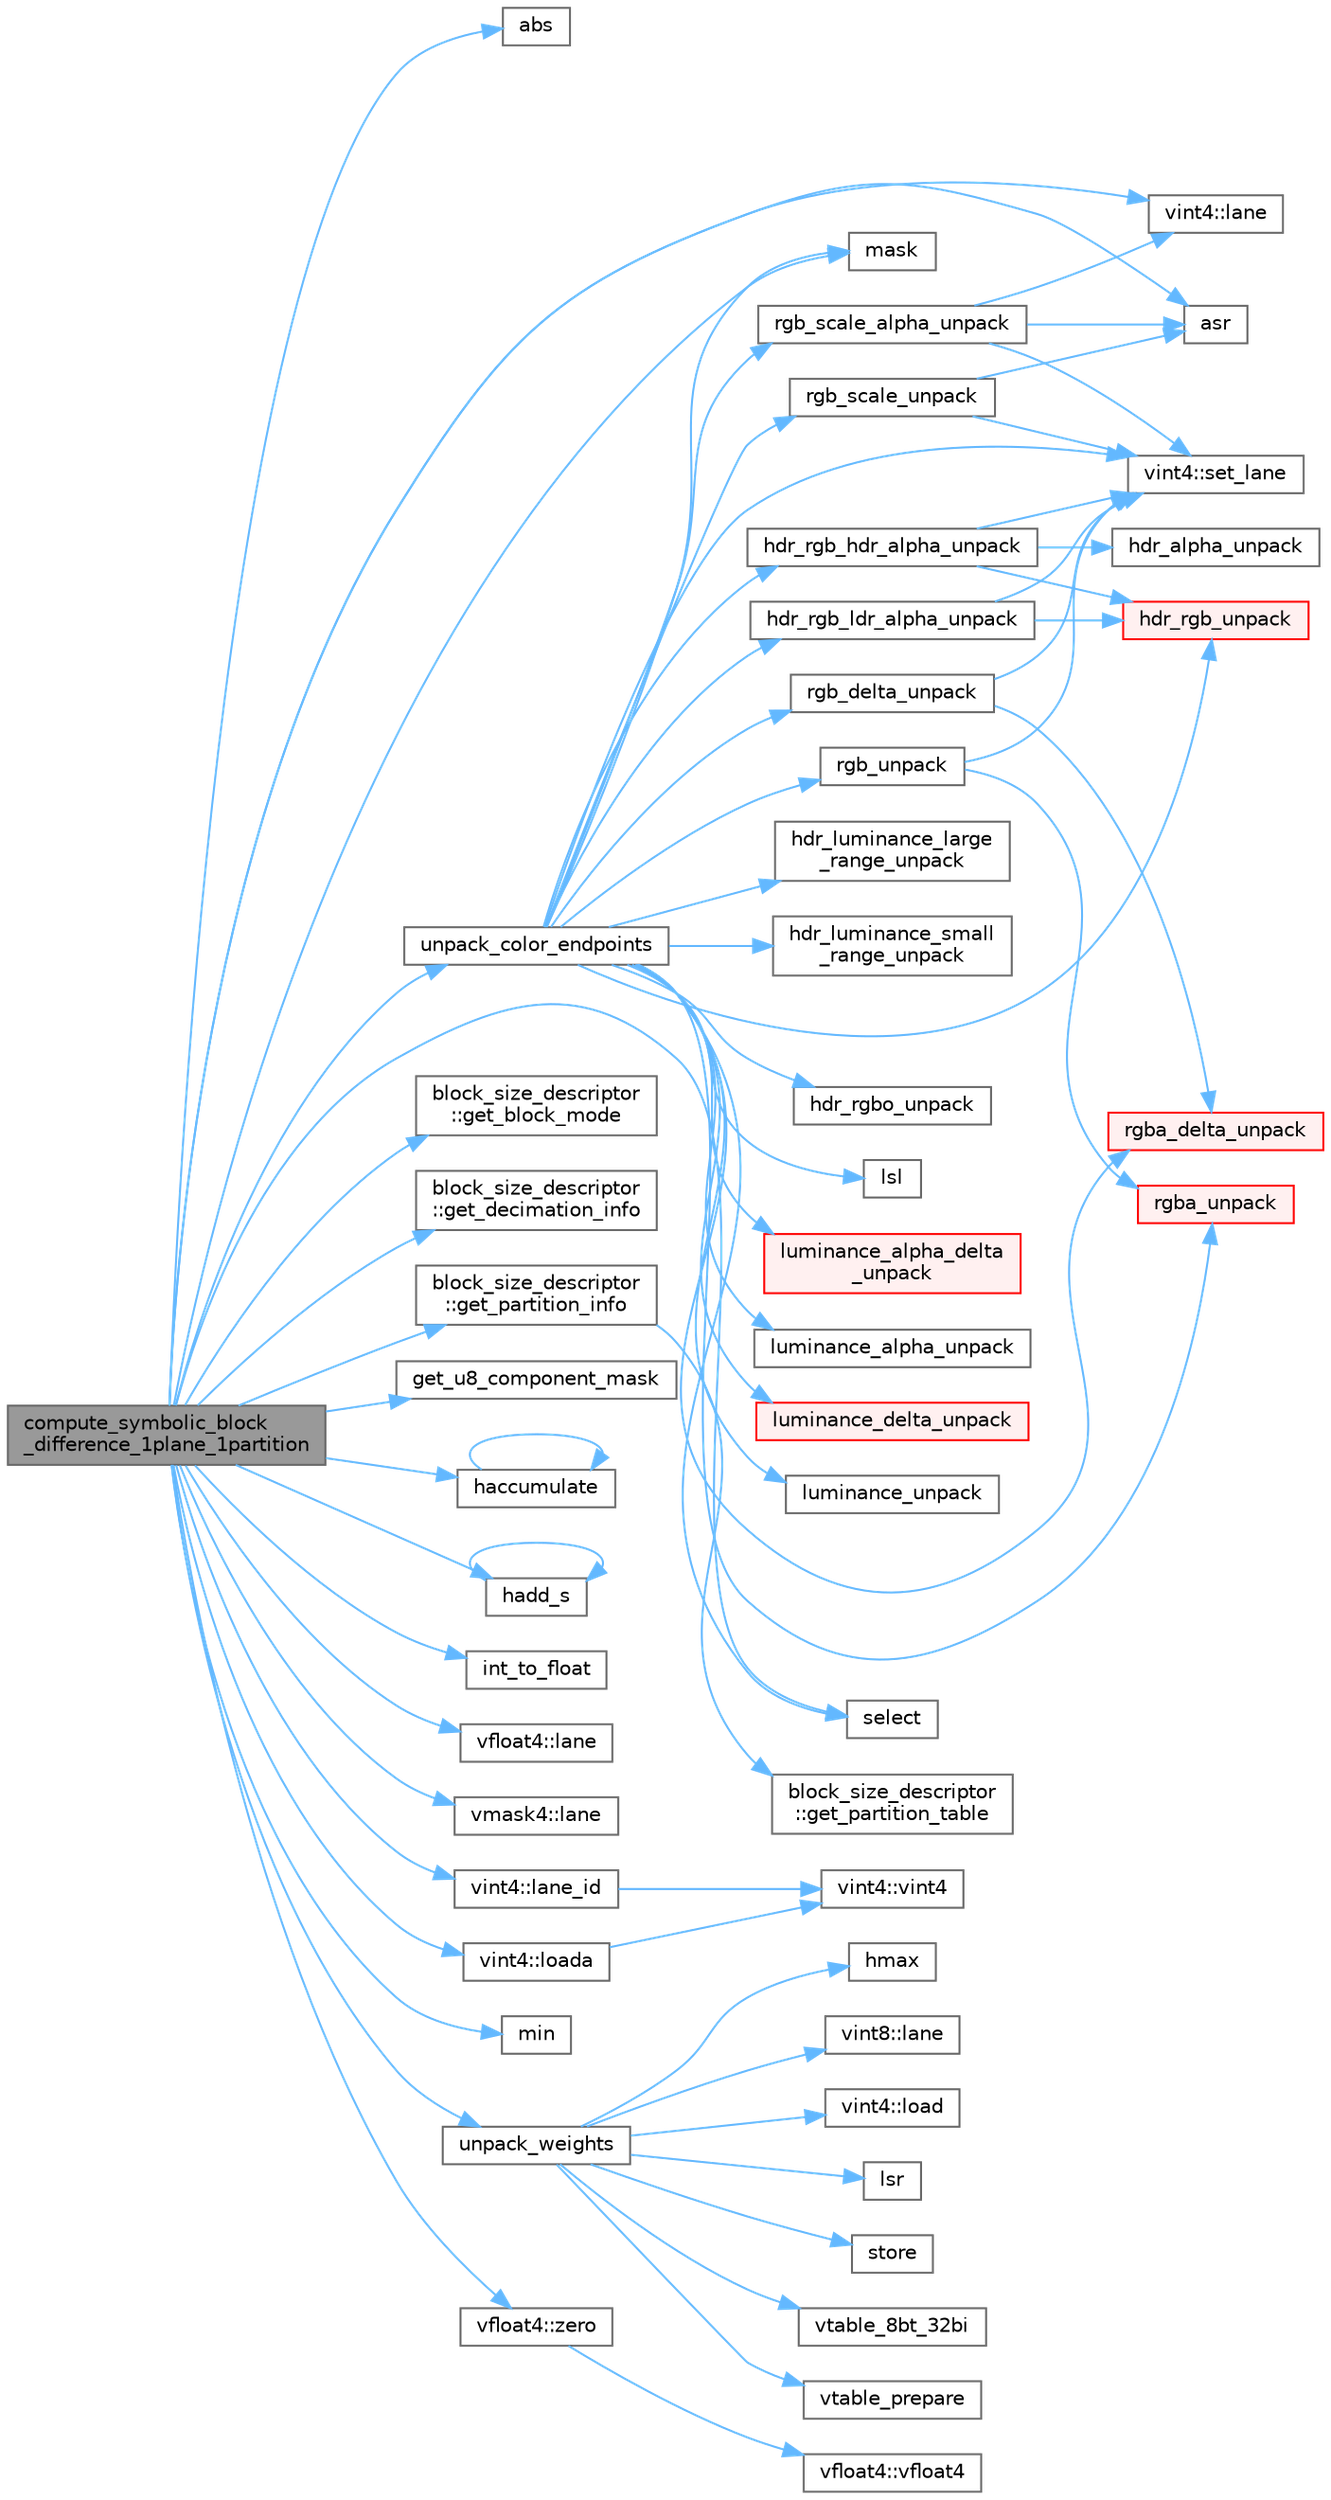 digraph "compute_symbolic_block_difference_1plane_1partition"
{
 // LATEX_PDF_SIZE
  bgcolor="transparent";
  edge [fontname=Helvetica,fontsize=10,labelfontname=Helvetica,labelfontsize=10];
  node [fontname=Helvetica,fontsize=10,shape=box,height=0.2,width=0.4];
  rankdir="LR";
  Node1 [id="Node000001",label="compute_symbolic_block\l_difference_1plane_1partition",height=0.2,width=0.4,color="gray40", fillcolor="grey60", style="filled", fontcolor="black",tooltip="Compute the error between a symbolic block and the original input data."];
  Node1 -> Node2 [id="edge68_Node000001_Node000002",color="steelblue1",style="solid",tooltip=" "];
  Node2 [id="Node000002",label="abs",height=0.2,width=0.4,color="grey40", fillcolor="white", style="filled",URL="$astcenc__vecmathlib__avx2__8_8h.html#aeac50750508168aeab5115733d3ee63c",tooltip="Return the absolute value of the float vector."];
  Node1 -> Node3 [id="edge69_Node000001_Node000003",color="steelblue1",style="solid",tooltip=" "];
  Node3 [id="Node000003",label="asr",height=0.2,width=0.4,color="grey40", fillcolor="white", style="filled",URL="$astcenc__vecmathlib__avx2__8_8h.html#aff39374b256d568d084ba4fd2fed7819",tooltip="Arithmetic shift right."];
  Node1 -> Node4 [id="edge70_Node000001_Node000004",color="steelblue1",style="solid",tooltip=" "];
  Node4 [id="Node000004",label="block_size_descriptor\l::get_block_mode",height=0.2,width=0.4,color="grey40", fillcolor="white", style="filled",URL="$structblock__size__descriptor.html#a13608eb55e48c96b6243f4830278ebf3",tooltip="Get the block mode structure for index block_mode."];
  Node1 -> Node5 [id="edge71_Node000001_Node000005",color="steelblue1",style="solid",tooltip=" "];
  Node5 [id="Node000005",label="block_size_descriptor\l::get_decimation_info",height=0.2,width=0.4,color="grey40", fillcolor="white", style="filled",URL="$structblock__size__descriptor.html#a688445f2f90b13188372d812baf8e02d",tooltip="Get the decimation info structure for index decimation_mode."];
  Node1 -> Node6 [id="edge72_Node000001_Node000006",color="steelblue1",style="solid",tooltip=" "];
  Node6 [id="Node000006",label="block_size_descriptor\l::get_partition_info",height=0.2,width=0.4,color="grey40", fillcolor="white", style="filled",URL="$structblock__size__descriptor.html#aa9dfc7b23c8b5e6c71e956e2e39fff74",tooltip="Get the partition info structure for a given partition count and seed."];
  Node6 -> Node7 [id="edge73_Node000006_Node000007",color="steelblue1",style="solid",tooltip=" "];
  Node7 [id="Node000007",label="block_size_descriptor\l::get_partition_table",height=0.2,width=0.4,color="grey40", fillcolor="white", style="filled",URL="$structblock__size__descriptor.html#a6d0c429d925ab011c22ab28b5807c368",tooltip="Get the partition info table for a given partition count."];
  Node1 -> Node8 [id="edge74_Node000001_Node000008",color="steelblue1",style="solid",tooltip=" "];
  Node8 [id="Node000008",label="get_u8_component_mask",height=0.2,width=0.4,color="grey40", fillcolor="white", style="filled",URL="$astcenc__internal_8h.html#ae5b8f23d2bc3cab55806e21c091b1381",tooltip="Get a vector mask indicating lanes decompressing into a UNORM8 value."];
  Node1 -> Node9 [id="edge75_Node000001_Node000009",color="steelblue1",style="solid",tooltip=" "];
  Node9 [id="Node000009",label="haccumulate",height=0.2,width=0.4,color="grey40", fillcolor="white", style="filled",URL="$astcenc__vecmathlib__avx2__8_8h.html#aaa291a197219a09a2e1103aec6945b3c",tooltip="Accumulate lane-wise sums for a vector, folded 4-wide."];
  Node9 -> Node9 [id="edge76_Node000009_Node000009",color="steelblue1",style="solid",tooltip=" "];
  Node1 -> Node10 [id="edge77_Node000001_Node000010",color="steelblue1",style="solid",tooltip=" "];
  Node10 [id="Node000010",label="hadd_s",height=0.2,width=0.4,color="grey40", fillcolor="white", style="filled",URL="$astcenc__vecmathlib__avx2__8_8h.html#aacd26478e4fe1f97a5d47e8adaacc898",tooltip="Return the horizontal sum of a vector."];
  Node10 -> Node10 [id="edge78_Node000010_Node000010",color="steelblue1",style="solid",tooltip=" "];
  Node1 -> Node11 [id="edge79_Node000001_Node000011",color="steelblue1",style="solid",tooltip=" "];
  Node11 [id="Node000011",label="int_to_float",height=0.2,width=0.4,color="grey40", fillcolor="white", style="filled",URL="$astcenc__vecmathlib__avx2__8_8h.html#a3a2ce0fb403294db7fe126a6b3e87ab7",tooltip="Return a float value for an integer vector."];
  Node1 -> Node12 [id="edge80_Node000001_Node000012",color="steelblue1",style="solid",tooltip=" "];
  Node12 [id="Node000012",label="vfloat4::lane",height=0.2,width=0.4,color="grey40", fillcolor="white", style="filled",URL="$structvfloat4.html#a04462a7815432c6bc3ce1b5e5d11e4fc",tooltip="Get the scalar value of a single lane."];
  Node1 -> Node13 [id="edge81_Node000001_Node000013",color="steelblue1",style="solid",tooltip=" "];
  Node13 [id="Node000013",label="vint4::lane",height=0.2,width=0.4,color="grey40", fillcolor="white", style="filled",URL="$structvint4.html#a01e3f7debf73dc6c757fa36d585c9d17",tooltip="Get the scalar from a single lane."];
  Node1 -> Node14 [id="edge82_Node000001_Node000014",color="steelblue1",style="solid",tooltip=" "];
  Node14 [id="Node000014",label="vmask4::lane",height=0.2,width=0.4,color="grey40", fillcolor="white", style="filled",URL="$structvmask4.html#af30ce438df1c692bc8b479ceeae2f5d8",tooltip="Get the scalar from a single lane."];
  Node1 -> Node15 [id="edge83_Node000001_Node000015",color="steelblue1",style="solid",tooltip=" "];
  Node15 [id="Node000015",label="vint4::lane_id",height=0.2,width=0.4,color="grey40", fillcolor="white", style="filled",URL="$structvint4.html#a21e3d111e37da1aaaeb5ba21a831c863",tooltip="Factory that returns a vector containing the lane IDs."];
  Node15 -> Node16 [id="edge84_Node000015_Node000016",color="steelblue1",style="solid",tooltip=" "];
  Node16 [id="Node000016",label="vint4::vint4",height=0.2,width=0.4,color="grey40", fillcolor="white", style="filled",URL="$structvint4.html#a3315184e8bb4f0cf1ca8dcff1f57cdae",tooltip="Construct from zero-initialized value."];
  Node1 -> Node17 [id="edge85_Node000001_Node000017",color="steelblue1",style="solid",tooltip=" "];
  Node17 [id="Node000017",label="vint4::loada",height=0.2,width=0.4,color="grey40", fillcolor="white", style="filled",URL="$structvint4.html#aea20d19d7588a0f79acc5895e07ed4e8",tooltip="Factory that returns a vector loaded from 16B aligned memory."];
  Node17 -> Node16 [id="edge86_Node000017_Node000016",color="steelblue1",style="solid",tooltip=" "];
  Node1 -> Node18 [id="edge87_Node000001_Node000018",color="steelblue1",style="solid",tooltip=" "];
  Node18 [id="Node000018",label="mask",height=0.2,width=0.4,color="grey40", fillcolor="white", style="filled",URL="$astcenc__vecmathlib__avx2__8_8h.html#ad922a3ed6098767968916265154b6f82",tooltip="Return a 8-bit mask code indicating mask status."];
  Node1 -> Node19 [id="edge88_Node000001_Node000019",color="steelblue1",style="solid",tooltip=" "];
  Node19 [id="Node000019",label="min",height=0.2,width=0.4,color="grey40", fillcolor="white", style="filled",URL="$astcenc__vecmathlib__avx2__8_8h.html#a165b3db4e7ced1551e1880a01a01150b",tooltip="Return the min vector of two vectors."];
  Node1 -> Node20 [id="edge89_Node000001_Node000020",color="steelblue1",style="solid",tooltip=" "];
  Node20 [id="Node000020",label="select",height=0.2,width=0.4,color="grey40", fillcolor="white", style="filled",URL="$astcenc__vecmathlib__avx2__8_8h.html#a844ab5b69b84569f033be33bf5fb9fbc",tooltip="Return lanes from b if cond is set, else a."];
  Node1 -> Node21 [id="edge90_Node000001_Node000021",color="steelblue1",style="solid",tooltip=" "];
  Node21 [id="Node000021",label="unpack_color_endpoints",height=0.2,width=0.4,color="grey40", fillcolor="white", style="filled",URL="$astcenc__color__unquantize_8cpp.html#ab9b659180fb522b05391892336dbc095",tooltip="Unpack a single pair of encoded endpoints."];
  Node21 -> Node22 [id="edge91_Node000021_Node000022",color="steelblue1",style="solid",tooltip=" "];
  Node22 [id="Node000022",label="hdr_luminance_large\l_range_unpack",height=0.2,width=0.4,color="grey40", fillcolor="white", style="filled",URL="$astcenc__color__unquantize_8cpp.html#aa2c0643330441f9232c720d4acd01552",tooltip="Unpack an HDR L (large range) direct encoding."];
  Node21 -> Node23 [id="edge92_Node000021_Node000023",color="steelblue1",style="solid",tooltip=" "];
  Node23 [id="Node000023",label="hdr_luminance_small\l_range_unpack",height=0.2,width=0.4,color="grey40", fillcolor="white", style="filled",URL="$astcenc__color__unquantize_8cpp.html#ac9b70bb1bd214dee745ded9bcb04742e",tooltip="Unpack an HDR L (small range) direct encoding."];
  Node21 -> Node24 [id="edge93_Node000021_Node000024",color="steelblue1",style="solid",tooltip=" "];
  Node24 [id="Node000024",label="hdr_rgb_hdr_alpha_unpack",height=0.2,width=0.4,color="grey40", fillcolor="white", style="filled",URL="$astcenc__color__unquantize_8cpp.html#aded0cdfa2613a96d69299785784bfa7e",tooltip="Unpack an HDR RGBA direct encoding."];
  Node24 -> Node25 [id="edge94_Node000024_Node000025",color="steelblue1",style="solid",tooltip=" "];
  Node25 [id="Node000025",label="hdr_alpha_unpack",height=0.2,width=0.4,color="grey40", fillcolor="white", style="filled",URL="$astcenc__color__unquantize_8cpp.html#af3675c2edfd62b1bb94f7977eb981191",tooltip="Unpack an HDR A direct encoding."];
  Node24 -> Node26 [id="edge95_Node000024_Node000026",color="steelblue1",style="solid",tooltip=" "];
  Node26 [id="Node000026",label="hdr_rgb_unpack",height=0.2,width=0.4,color="red", fillcolor="#FFF0F0", style="filled",URL="$astcenc__color__unquantize_8cpp.html#ade2461b695d17d056a56c091736a9cc9",tooltip="Unpack an HDR RGB direct encoding."];
  Node24 -> Node28 [id="edge96_Node000024_Node000028",color="steelblue1",style="solid",tooltip=" "];
  Node28 [id="Node000028",label="vint4::set_lane",height=0.2,width=0.4,color="grey40", fillcolor="white", style="filled",URL="$structvint4.html#a1e438bb142ad09e372b0834acd0c0b68",tooltip="Set the scalar value of a single lane."];
  Node21 -> Node29 [id="edge97_Node000021_Node000029",color="steelblue1",style="solid",tooltip=" "];
  Node29 [id="Node000029",label="hdr_rgb_ldr_alpha_unpack",height=0.2,width=0.4,color="grey40", fillcolor="white", style="filled",URL="$astcenc__color__unquantize_8cpp.html#aa7a2e2f7b578cb97b5ade543c8db2614",tooltip="Unpack an HDR RGB + LDR A direct encoding."];
  Node29 -> Node26 [id="edge98_Node000029_Node000026",color="steelblue1",style="solid",tooltip=" "];
  Node29 -> Node28 [id="edge99_Node000029_Node000028",color="steelblue1",style="solid",tooltip=" "];
  Node21 -> Node26 [id="edge100_Node000021_Node000026",color="steelblue1",style="solid",tooltip=" "];
  Node21 -> Node30 [id="edge101_Node000021_Node000030",color="steelblue1",style="solid",tooltip=" "];
  Node30 [id="Node000030",label="hdr_rgbo_unpack",height=0.2,width=0.4,color="grey40", fillcolor="white", style="filled",URL="$astcenc__color__unquantize_8cpp.html#ab52d36b55d82a9b3a149429ed6d5332c",tooltip="Unpack an HDR RGB + offset encoding."];
  Node21 -> Node31 [id="edge102_Node000021_Node000031",color="steelblue1",style="solid",tooltip=" "];
  Node31 [id="Node000031",label="lsl",height=0.2,width=0.4,color="grey40", fillcolor="white", style="filled",URL="$astcenc__vecmathlib__avx2__8_8h.html#a86240f0fb5745ded88afe10d524c960f",tooltip="Logical shift left."];
  Node21 -> Node32 [id="edge103_Node000021_Node000032",color="steelblue1",style="solid",tooltip=" "];
  Node32 [id="Node000032",label="luminance_alpha_delta\l_unpack",height=0.2,width=0.4,color="red", fillcolor="#FFF0F0", style="filled",URL="$astcenc__color__unquantize_8cpp.html#a3b8032ce212a167d91be041c0226cb3a",tooltip="Unpack an LDR LA color that uses delta encoding."];
  Node21 -> Node33 [id="edge104_Node000021_Node000033",color="steelblue1",style="solid",tooltip=" "];
  Node33 [id="Node000033",label="luminance_alpha_unpack",height=0.2,width=0.4,color="grey40", fillcolor="white", style="filled",URL="$astcenc__color__unquantize_8cpp.html#a7de49dc5d2c25680d4beeaf389c7ee05",tooltip="Unpack an LDR LA color that uses direct encoding."];
  Node21 -> Node34 [id="edge105_Node000021_Node000034",color="steelblue1",style="solid",tooltip=" "];
  Node34 [id="Node000034",label="luminance_delta_unpack",height=0.2,width=0.4,color="red", fillcolor="#FFF0F0", style="filled",URL="$astcenc__color__unquantize_8cpp.html#aef3d7e05db47fe6589797a1abde0ece1",tooltip="Unpack an LDR L color that uses delta encoding."];
  Node21 -> Node36 [id="edge106_Node000021_Node000036",color="steelblue1",style="solid",tooltip=" "];
  Node36 [id="Node000036",label="luminance_unpack",height=0.2,width=0.4,color="grey40", fillcolor="white", style="filled",URL="$astcenc__color__unquantize_8cpp.html#a4b46bc42a37e5286f564c7bcdf1d26a7",tooltip="Unpack an LDR L color that uses direct encoding."];
  Node21 -> Node18 [id="edge107_Node000021_Node000018",color="steelblue1",style="solid",tooltip=" "];
  Node21 -> Node37 [id="edge108_Node000021_Node000037",color="steelblue1",style="solid",tooltip=" "];
  Node37 [id="Node000037",label="rgb_delta_unpack",height=0.2,width=0.4,color="grey40", fillcolor="white", style="filled",URL="$astcenc__color__unquantize_8cpp.html#a09b179400bc4fa4d90e9b093380e5541",tooltip="Unpack an LDR RGB color that uses delta encoding."];
  Node37 -> Node38 [id="edge109_Node000037_Node000038",color="steelblue1",style="solid",tooltip=" "];
  Node38 [id="Node000038",label="rgba_delta_unpack",height=0.2,width=0.4,color="red", fillcolor="#FFF0F0", style="filled",URL="$astcenc__color__unquantize_8cpp.html#abb9e5b31fe822e7e3ab0757f1989a321",tooltip="Unpack an LDR RGBA color that uses delta encoding."];
  Node37 -> Node28 [id="edge110_Node000037_Node000028",color="steelblue1",style="solid",tooltip=" "];
  Node21 -> Node46 [id="edge111_Node000021_Node000046",color="steelblue1",style="solid",tooltip=" "];
  Node46 [id="Node000046",label="rgb_scale_alpha_unpack",height=0.2,width=0.4,color="grey40", fillcolor="white", style="filled",URL="$astcenc__color__unquantize_8cpp.html#aab96eda6a634d4d49db5d672ec7b4521",tooltip="Unpack an LDR RGBA color that uses scaled encoding."];
  Node46 -> Node3 [id="edge112_Node000046_Node000003",color="steelblue1",style="solid",tooltip=" "];
  Node46 -> Node13 [id="edge113_Node000046_Node000013",color="steelblue1",style="solid",tooltip=" "];
  Node46 -> Node28 [id="edge114_Node000046_Node000028",color="steelblue1",style="solid",tooltip=" "];
  Node21 -> Node47 [id="edge115_Node000021_Node000047",color="steelblue1",style="solid",tooltip=" "];
  Node47 [id="Node000047",label="rgb_scale_unpack",height=0.2,width=0.4,color="grey40", fillcolor="white", style="filled",URL="$astcenc__color__unquantize_8cpp.html#af892d5217804e7cd7087fb7791c86c53",tooltip="Unpack an LDR RGB color that uses scaled encoding."];
  Node47 -> Node3 [id="edge116_Node000047_Node000003",color="steelblue1",style="solid",tooltip=" "];
  Node47 -> Node28 [id="edge117_Node000047_Node000028",color="steelblue1",style="solid",tooltip=" "];
  Node21 -> Node48 [id="edge118_Node000021_Node000048",color="steelblue1",style="solid",tooltip=" "];
  Node48 [id="Node000048",label="rgb_unpack",height=0.2,width=0.4,color="grey40", fillcolor="white", style="filled",URL="$astcenc__color__unquantize_8cpp.html#ae84a3a83b3f1dbe4288ee4054ded6419",tooltip="Unpack an LDR RGB color that uses direct encoding."];
  Node48 -> Node49 [id="edge119_Node000048_Node000049",color="steelblue1",style="solid",tooltip=" "];
  Node49 [id="Node000049",label="rgba_unpack",height=0.2,width=0.4,color="red", fillcolor="#FFF0F0", style="filled",URL="$astcenc__color__unquantize_8cpp.html#aa8f902332b94b93405c7496b1b3838ba",tooltip="Unpack an LDR RGBA color that uses direct encoding."];
  Node48 -> Node28 [id="edge120_Node000048_Node000028",color="steelblue1",style="solid",tooltip=" "];
  Node21 -> Node38 [id="edge121_Node000021_Node000038",color="steelblue1",style="solid",tooltip=" "];
  Node21 -> Node49 [id="edge122_Node000021_Node000049",color="steelblue1",style="solid",tooltip=" "];
  Node21 -> Node20 [id="edge123_Node000021_Node000020",color="steelblue1",style="solid",tooltip=" "];
  Node21 -> Node28 [id="edge124_Node000021_Node000028",color="steelblue1",style="solid",tooltip=" "];
  Node1 -> Node50 [id="edge125_Node000001_Node000050",color="steelblue1",style="solid",tooltip=" "];
  Node50 [id="Node000050",label="unpack_weights",height=0.2,width=0.4,color="grey40", fillcolor="white", style="filled",URL="$astcenc__decompress__symbolic_8cpp.html#aec197676ba4b10bf63a6523a775530d8",tooltip="Unpack a set of quantized and decimated weights."];
  Node50 -> Node51 [id="edge126_Node000050_Node000051",color="steelblue1",style="solid",tooltip=" "];
  Node51 [id="Node000051",label="hmax",height=0.2,width=0.4,color="grey40", fillcolor="white", style="filled",URL="$astcenc__vecmathlib__avx2__8_8h.html#a516a2f0d872381b8c7c047845a90c9a3",tooltip="Return the horizontal maximum of a vector."];
  Node50 -> Node52 [id="edge127_Node000050_Node000052",color="steelblue1",style="solid",tooltip=" "];
  Node52 [id="Node000052",label="vint8::lane",height=0.2,width=0.4,color="grey40", fillcolor="white", style="filled",URL="$structvint8.html#a2e1f0c785f4899e1b7912f2580b9f77c",tooltip="Get the scalar from a single lane."];
  Node50 -> Node53 [id="edge128_Node000050_Node000053",color="steelblue1",style="solid",tooltip=" "];
  Node53 [id="Node000053",label="vint4::load",height=0.2,width=0.4,color="grey40", fillcolor="white", style="filled",URL="$structvint4.html#ab899bfb3323ffa799403172941113a7e",tooltip="Factory that returns a vector loaded from unaligned memory."];
  Node50 -> Node40 [id="edge129_Node000050_Node000040",color="steelblue1",style="solid",tooltip=" "];
  Node40 [id="Node000040",label="lsr",height=0.2,width=0.4,color="grey40", fillcolor="white", style="filled",URL="$astcenc__vecmathlib__avx2__8_8h.html#a0a3a7d755cec1c73d0ce9c50b33bc207",tooltip="Logical shift right."];
  Node50 -> Node54 [id="edge130_Node000050_Node000054",color="steelblue1",style="solid",tooltip=" "];
  Node54 [id="Node000054",label="store",height=0.2,width=0.4,color="grey40", fillcolor="white", style="filled",URL="$astcenc__vecmathlib__avx2__8_8h.html#a61add2970baac5cf6b04177472ae1ed1",tooltip="Store a vector to an unaligned memory address."];
  Node50 -> Node55 [id="edge131_Node000050_Node000055",color="steelblue1",style="solid",tooltip=" "];
  Node55 [id="Node000055",label="vtable_8bt_32bi",height=0.2,width=0.4,color="grey40", fillcolor="white", style="filled",URL="$astcenc__vecmathlib__avx2__8_8h.html#a2778951898aea88de4dd7881e7cd817b",tooltip="Perform an 8-bit 16-entry table lookup, with 32-bit indexes."];
  Node50 -> Node56 [id="edge132_Node000050_Node000056",color="steelblue1",style="solid",tooltip=" "];
  Node56 [id="Node000056",label="vtable_prepare",height=0.2,width=0.4,color="grey40", fillcolor="white", style="filled",URL="$astcenc__vecmathlib__avx2__8_8h.html#a38035a0e5616592fa235308dc60c476f",tooltip="Prepare a vtable lookup table for use with the native SIMD size."];
  Node1 -> Node57 [id="edge133_Node000001_Node000057",color="steelblue1",style="solid",tooltip=" "];
  Node57 [id="Node000057",label="vfloat4::zero",height=0.2,width=0.4,color="grey40", fillcolor="white", style="filled",URL="$structvfloat4.html#a04b5f338012dab6be0b2bd7910fcbcae",tooltip="Factory that returns a vector of zeros."];
  Node57 -> Node58 [id="edge134_Node000057_Node000058",color="steelblue1",style="solid",tooltip=" "];
  Node58 [id="Node000058",label="vfloat4::vfloat4",height=0.2,width=0.4,color="grey40", fillcolor="white", style="filled",URL="$structvfloat4.html#a9df51cb30b68d6d51ca607e64aa1ebf0",tooltip="Construct from zero-initialized value."];
}
